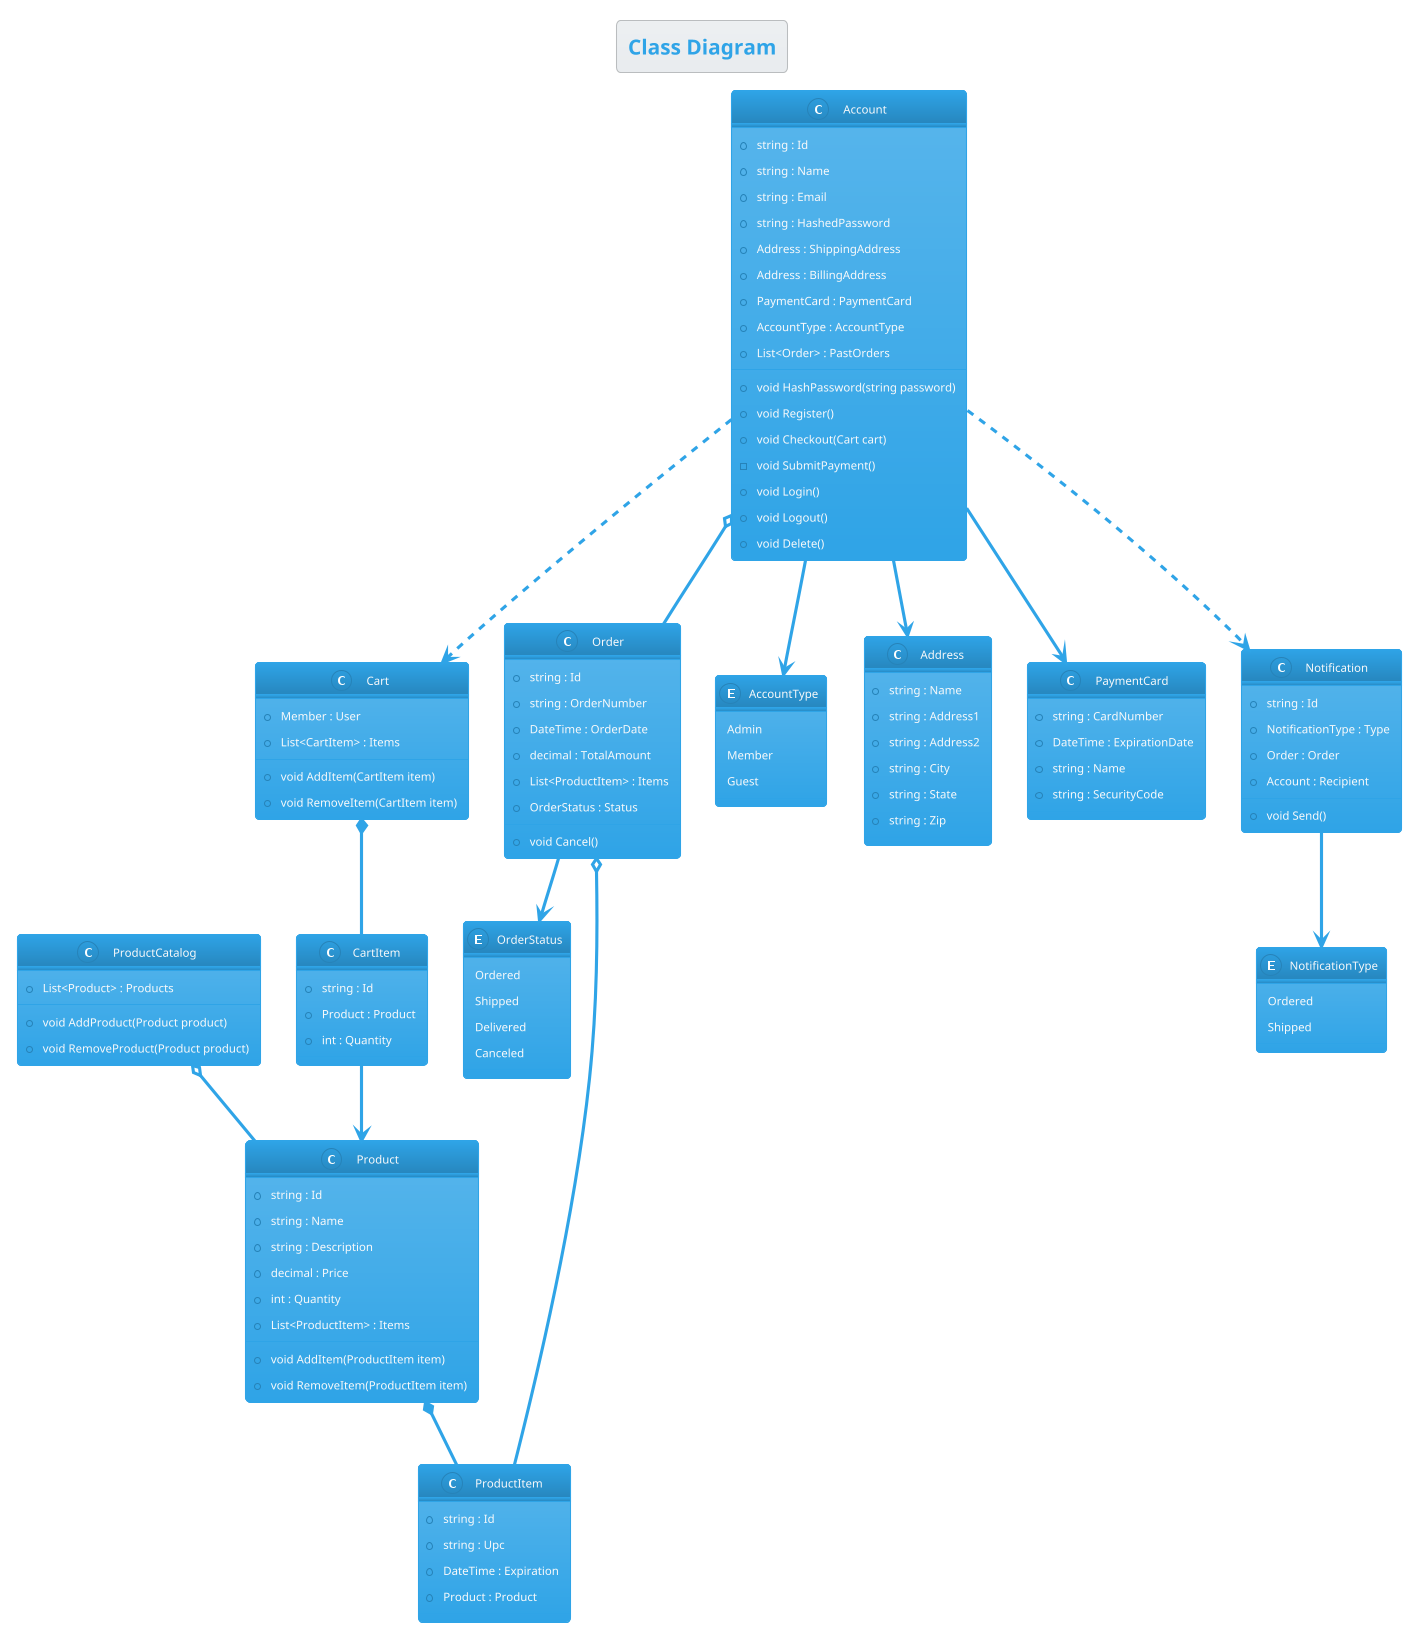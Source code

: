 @startuml class
!theme cerulean

title Class Diagram


class ProductCatalog {
   +List<Product> : Products

   +void AddProduct(Product product)
   +void RemoveProduct(Product product)
}

class Product {
   +string : Id
   +string : Name
   +string : Description
   +decimal : Price
   +int : Quantity
   +List<ProductItem> : Items

   +void AddItem(ProductItem item)
   +void RemoveItem(ProductItem item)
}

class ProductItem {
   +string : Id
   +string : Upc
   +DateTime : Expiration
   +Product : Product
}

class Order {
    +string : Id
    +string : OrderNumber
    +DateTime : OrderDate
    +decimal : TotalAmount
    +List<ProductItem> : Items
    +OrderStatus : Status

    +void Cancel()
}

enum OrderStatus {
    Ordered
    Shipped
    Delivered
    Canceled
}

class Cart {
    +Member : User
    +List<CartItem> : Items

    +void AddItem(CartItem item)
    +void RemoveItem(CartItem item)
}

class CartItem {
    +string : Id
    +Product : Product
    +int : Quantity
}

class Account {
    +string : Id
    +string : Name
    +string : Email
    +string : HashedPassword
    +Address : ShippingAddress
    +Address : BillingAddress
    +PaymentCard : PaymentCard
    +AccountType : AccountType
    +List<Order> : PastOrders

    +void HashPassword(string password)
    +void Register()
    +void Checkout(Cart cart)
    -void SubmitPayment()
    +void Login()
    +void Logout()
    +void Delete()
}

enum AccountType {
    Admin
    Member
    Guest
}

class Address {
    +string : Name
    +string : Address1
    +string : Address2
    +string : City
    +string : State
    +string : Zip
}

class PaymentCard {
    +string : CardNumber
    +DateTime : ExpirationDate
    +string : Name
    +string : SecurityCode
}

class Notification {
    +string : Id
    +NotificationType : Type
    +Order : Order
    +Account : Recipient

    +void Send()
}

enum NotificationType {
    Ordered
    Shipped
}

ProductCatalog o-- Product
Product *-- ProductItem
Cart *-- CartItem
CartItem --> Product
Account --> Address
Account --> AccountType
Account --> PaymentCard
Account o-- Order
Account ..> Cart
Order o-- ProductItem
Order --> OrderStatus
Account ..> Notification
Notification --> NotificationType

@enduml
